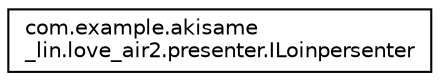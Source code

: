 digraph "类继承关系图"
{
 // LATEX_PDF_SIZE
  edge [fontname="Helvetica",fontsize="10",labelfontname="Helvetica",labelfontsize="10"];
  node [fontname="Helvetica",fontsize="10",shape=record];
  rankdir="LR";
  Node0 [label="com.example.akisame\l_lin.love_air2.presenter.ILoinpersenter",height=0.2,width=0.4,color="black", fillcolor="white", style="filled",URL="$interfacecom_1_1example_1_1akisame__lin_1_1love__air2_1_1presenter_1_1_i_loinpersenter.html",tooltip=" "];
}
